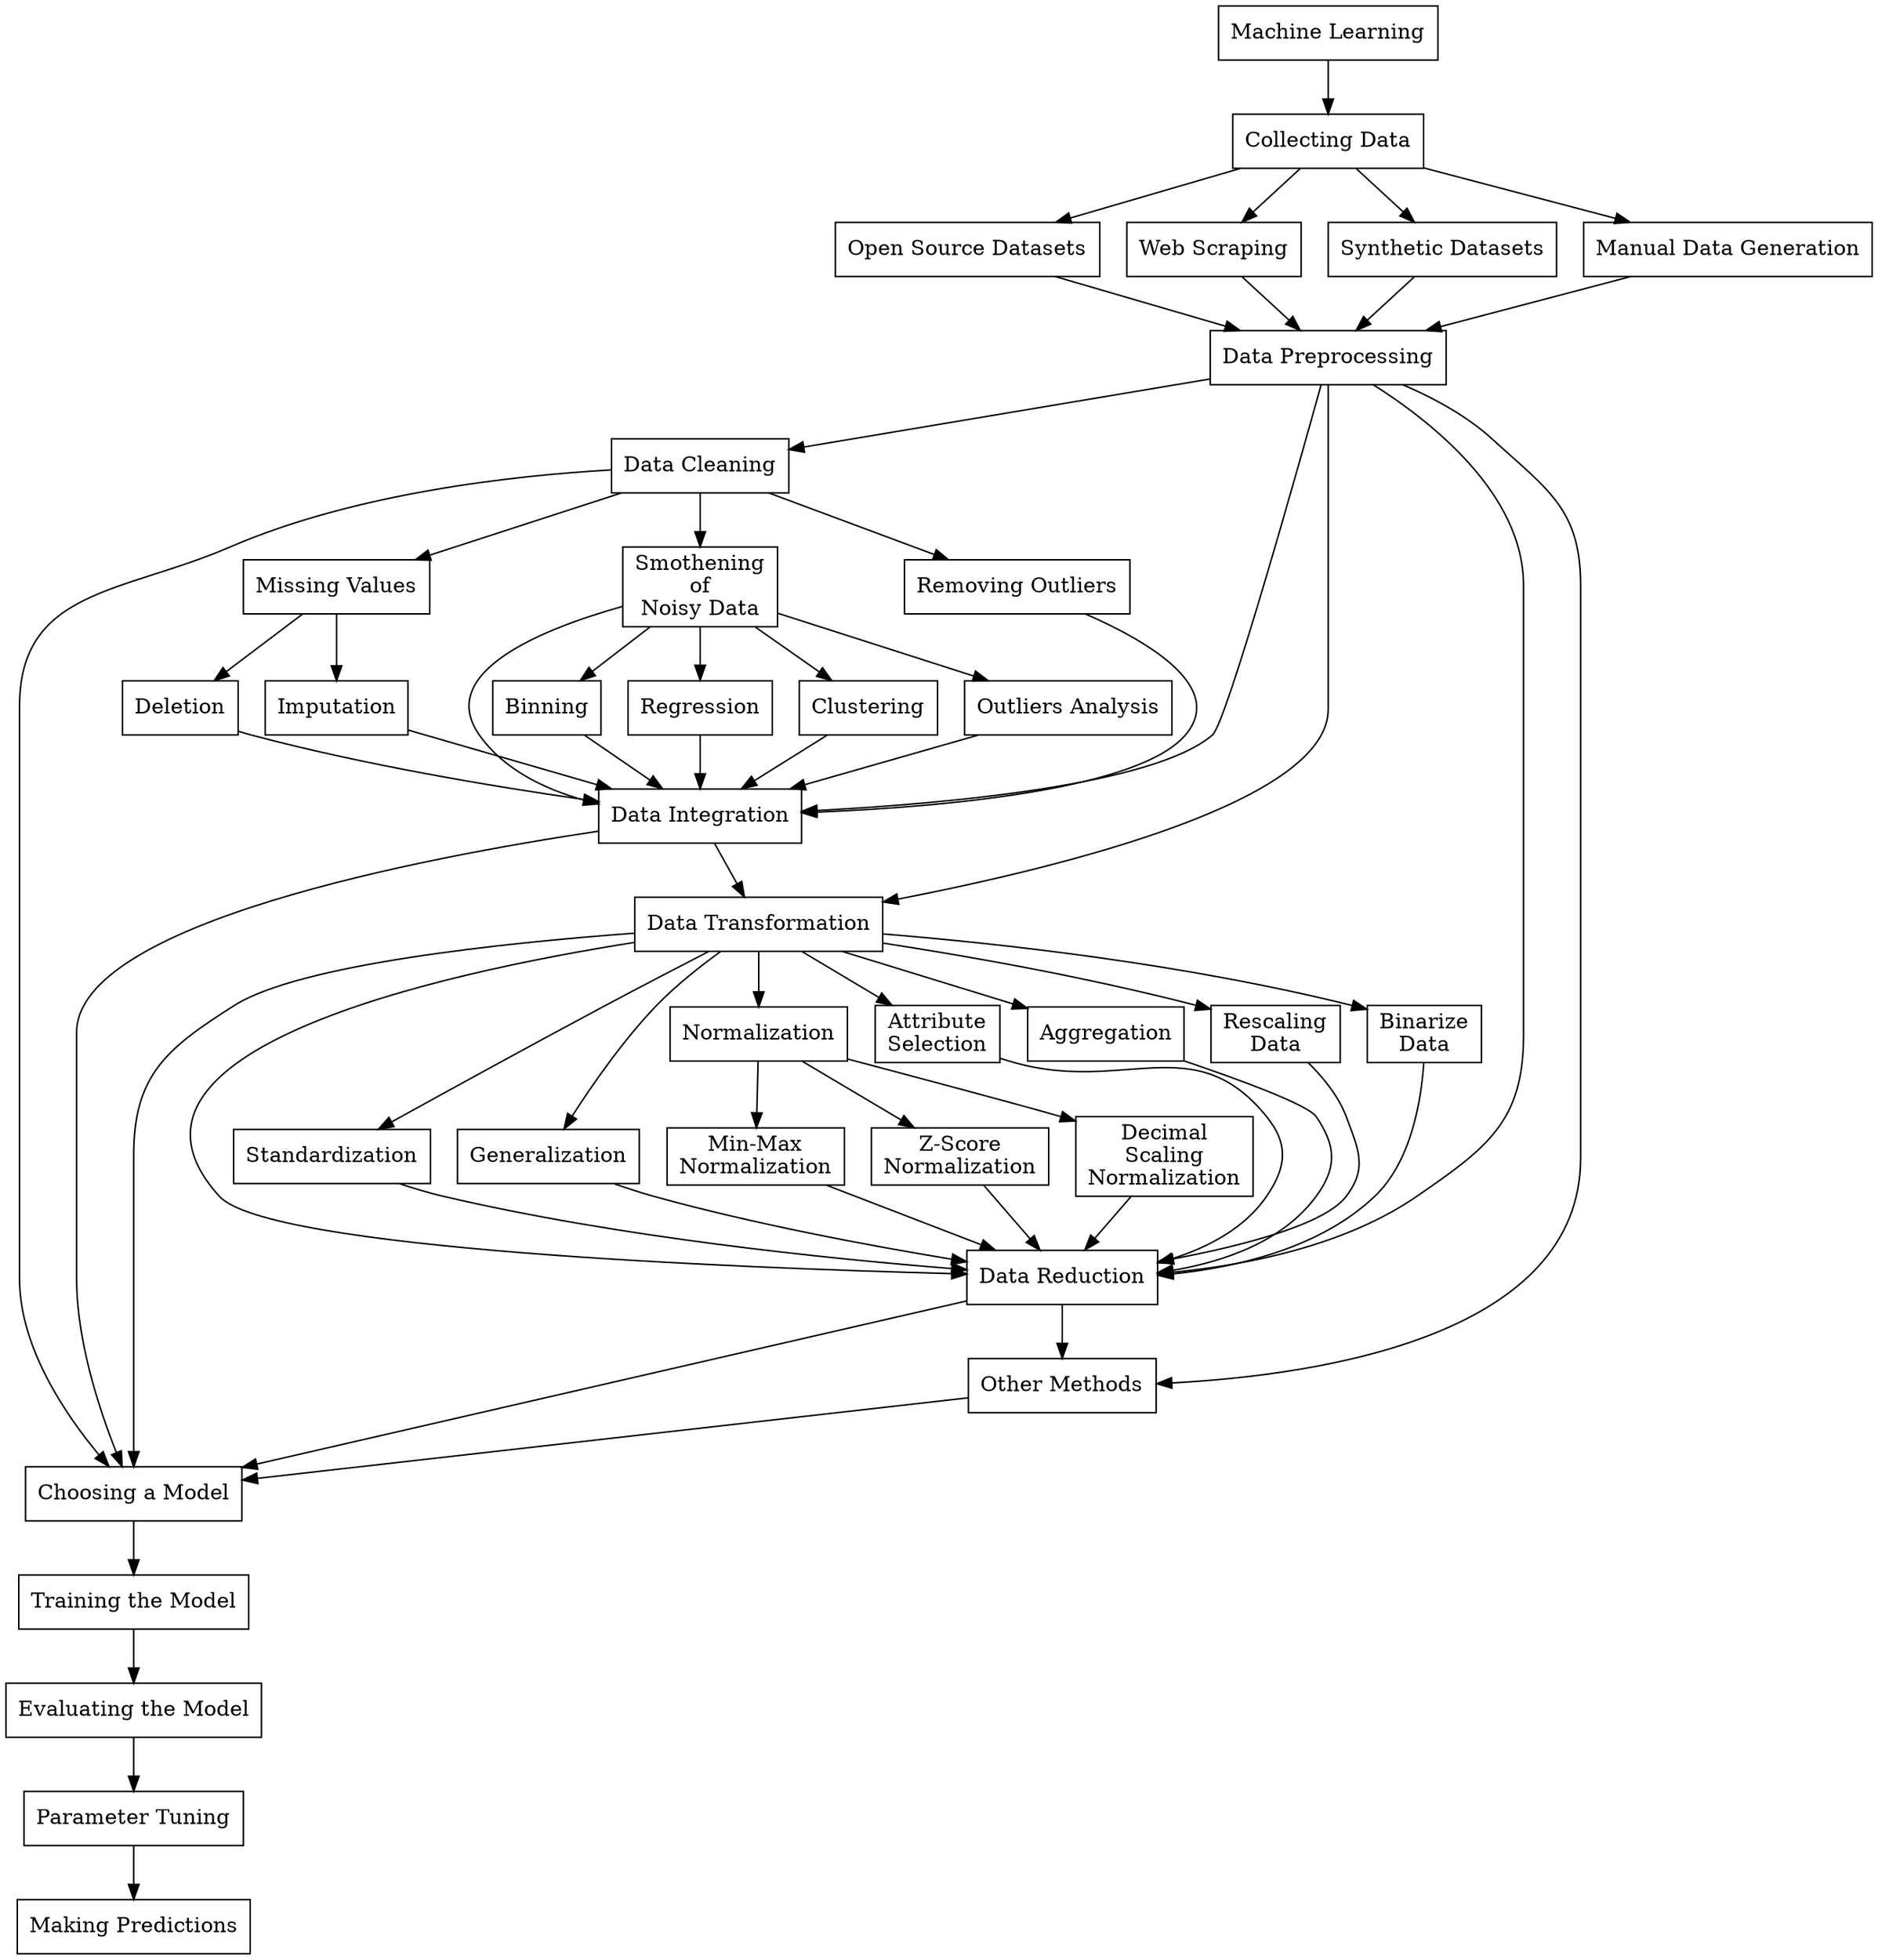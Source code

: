 digraph {
	m1 [label="Machine Learning" shape=box]
	m2 [label="Collecting Data" shape=box]
	m3 [label="Data Preprocessing" shape=box]
	m4 [label="Choosing a Model" shape=box]
	m5 [label="Training the Model" shape=box]
	m6 [label="Evaluating the Model" shape=box]
	m7 [label="Parameter Tuning" shape=box]
	m8 [label="Making Predictions" shape=box]
	m1 -> m2
	m4 -> m5
	m5 -> m6
	m6 -> m7
	m7 -> m8
	m11 [label="Open Source Datasets" shape=box]
	m12 [label="Web Scraping" shape=box]
	m13 [label="Synthetic Datasets" shape=box]
	m14 [label="Manual Data Generation" shape=box]
	m2 -> m11
	m2 -> m12
	m2 -> m13
	m2 -> m14
	m11 -> m3
	m12 -> m3
	m13 -> m3
	m14 -> m3
	m21 [label="Data Cleaning" shape=box]
	m22 [label="Data Integration" shape=box]
	m23 [label="Data Transformation" shape=box]
	m24 [label="Data Reduction" shape=box]
	m25 [label="Other Methods" shape=box]
	m3 -> m21
	m3 -> m22
	m3 -> m23
	m3 -> m24
	m3 -> m25
	m22 -> m23
	m23 -> m24
	m24 -> m25
	m21 -> m4
	m22 -> m4
	m23 -> m4
	m24 -> m4
	m25 -> m4
	m211 [label="Missing Values" shape=box]
	m212 [label="Smothening
of
Noisy Data" shape=box]
	m213 [label="Removing Outliers" shape=box]
	m21 -> m211
	m21 -> m212
	m21 -> m213
	m212 -> m22
	m213 -> m22
	m2111 [label=Deletion shape=box]
	m2112 [label=Imputation shape=box]
	m211 -> m2111
	m211 -> m2112
	m2111 -> m22
	m2112 -> m22
	m2121 [label=Binning shape=box]
	m2122 [label=Regression shape=box]
	m2123 [label=Clustering shape=box]
	m2124 [label="Outliers Analysis" shape=box]
	m212 -> m2121
	m212 -> m2122
	m212 -> m2123
	m212 -> m2124
	m2121 -> m22
	m2122 -> m22
	m2123 -> m22
	m2124 -> m22
	m231 [label=Standardization shape=box]
	m232 [label=Generalization shape=box]
	m233 [label=Normalization shape=box]
	m234 [label="Attribute
Selection" shape=box]
	m235 [label=Aggregation shape=box]
	m236 [label="Rescaling
Data" shape=box]
	m237 [label="Binarize
Data" shape=box]
	m23 -> m231
	m23 -> m232
	m23 -> m233
	m23 -> m234
	m23 -> m235
	m23 -> m236
	m23 -> m237
	m231 -> m24
	m232 -> m24
	m234 -> m24
	m235 -> m24
	m236 -> m24
	m237 -> m24
	m2331 [label="Min-Max
Normalization" shape=box]
	m2332 [label="Z-Score
Normalization" shape=box]
	m2333 [label="Decimal
Scaling
Normalization" shape=box]
	m233 -> m2331
	m233 -> m2332
	m233 -> m2333
	m2331 -> m24
	m2332 -> m24
	m2333 -> m24
}
